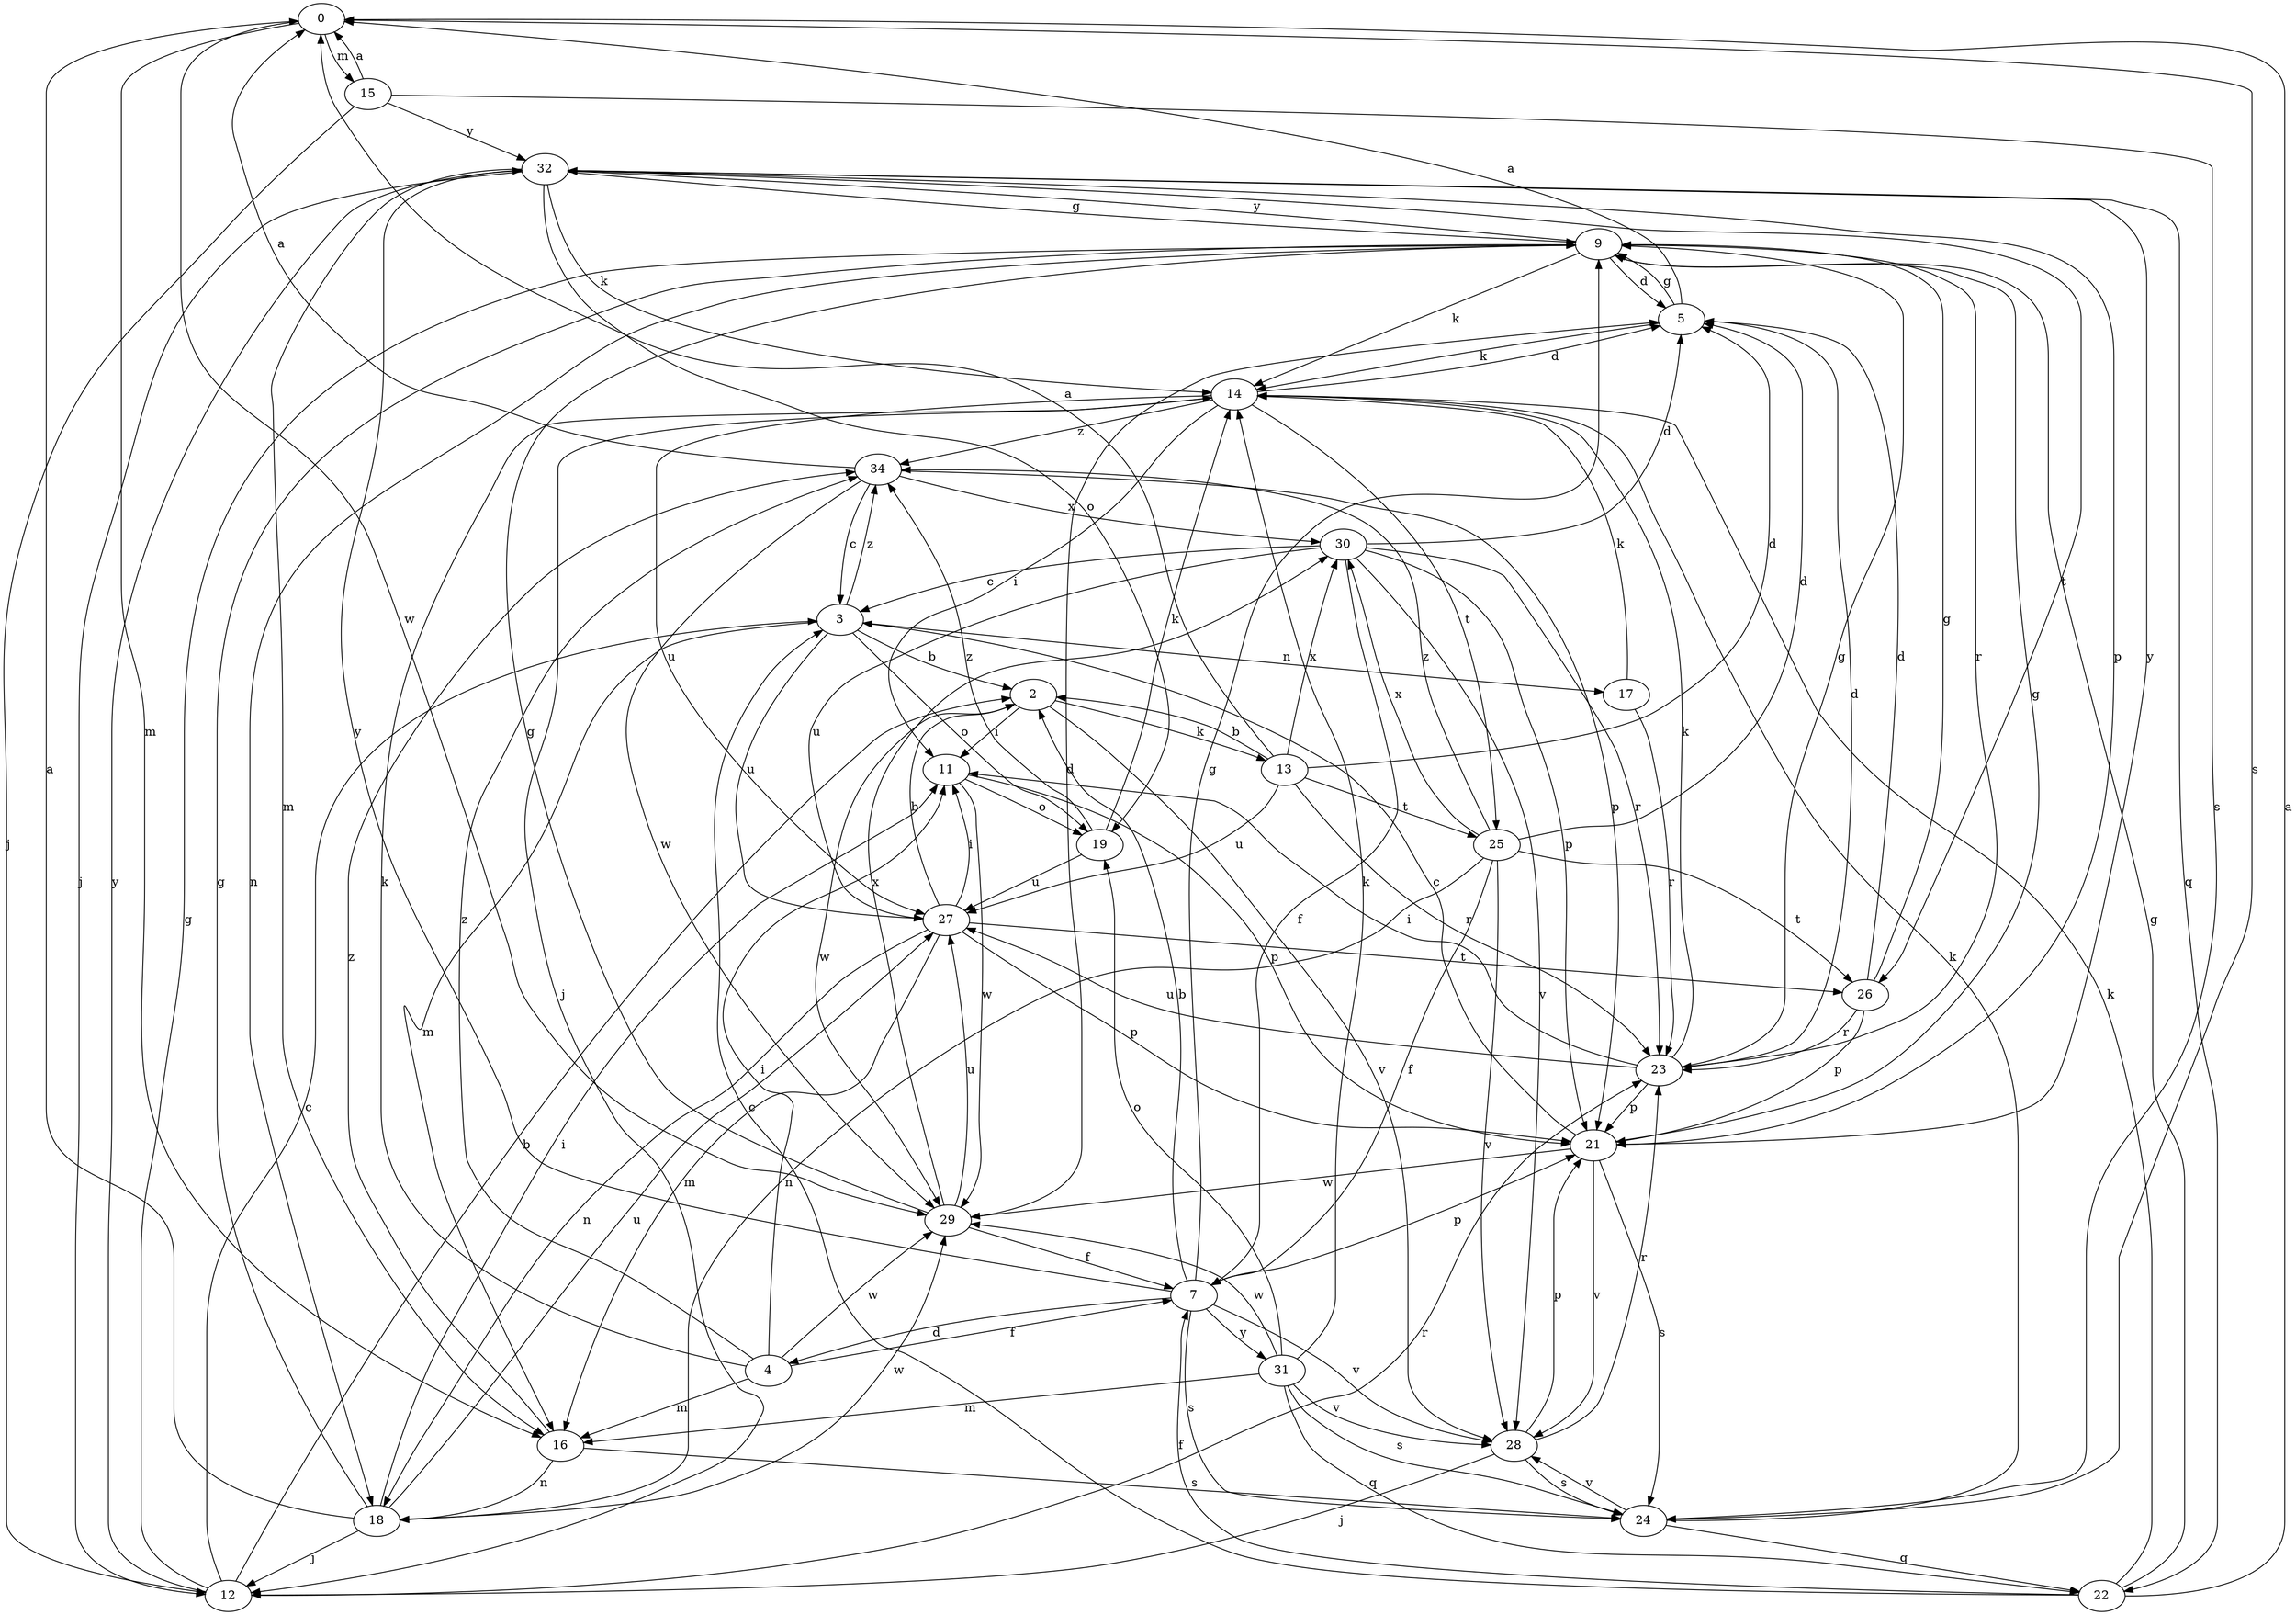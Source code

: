 strict digraph  {
0;
2;
3;
4;
5;
7;
9;
11;
12;
13;
14;
15;
16;
17;
18;
19;
21;
22;
23;
24;
25;
26;
27;
28;
29;
30;
31;
32;
34;
0 -> 15  [label=m];
0 -> 16  [label=m];
0 -> 24  [label=s];
0 -> 29  [label=w];
2 -> 11  [label=i];
2 -> 13  [label=k];
2 -> 28  [label=v];
2 -> 29  [label=w];
3 -> 2  [label=b];
3 -> 16  [label=m];
3 -> 17  [label=n];
3 -> 19  [label=o];
3 -> 27  [label=u];
3 -> 34  [label=z];
4 -> 7  [label=f];
4 -> 11  [label=i];
4 -> 14  [label=k];
4 -> 16  [label=m];
4 -> 29  [label=w];
4 -> 34  [label=z];
5 -> 0  [label=a];
5 -> 9  [label=g];
5 -> 14  [label=k];
7 -> 2  [label=b];
7 -> 4  [label=d];
7 -> 9  [label=g];
7 -> 21  [label=p];
7 -> 24  [label=s];
7 -> 28  [label=v];
7 -> 31  [label=y];
7 -> 32  [label=y];
9 -> 5  [label=d];
9 -> 14  [label=k];
9 -> 18  [label=n];
9 -> 23  [label=r];
9 -> 32  [label=y];
11 -> 19  [label=o];
11 -> 21  [label=p];
11 -> 29  [label=w];
12 -> 2  [label=b];
12 -> 3  [label=c];
12 -> 9  [label=g];
12 -> 23  [label=r];
12 -> 32  [label=y];
13 -> 0  [label=a];
13 -> 2  [label=b];
13 -> 5  [label=d];
13 -> 23  [label=r];
13 -> 25  [label=t];
13 -> 27  [label=u];
13 -> 30  [label=x];
14 -> 5  [label=d];
14 -> 11  [label=i];
14 -> 12  [label=j];
14 -> 25  [label=t];
14 -> 27  [label=u];
14 -> 34  [label=z];
15 -> 0  [label=a];
15 -> 12  [label=j];
15 -> 24  [label=s];
15 -> 32  [label=y];
16 -> 18  [label=n];
16 -> 24  [label=s];
16 -> 34  [label=z];
17 -> 14  [label=k];
17 -> 23  [label=r];
18 -> 0  [label=a];
18 -> 9  [label=g];
18 -> 11  [label=i];
18 -> 12  [label=j];
18 -> 27  [label=u];
18 -> 29  [label=w];
19 -> 14  [label=k];
19 -> 27  [label=u];
19 -> 34  [label=z];
21 -> 3  [label=c];
21 -> 9  [label=g];
21 -> 24  [label=s];
21 -> 28  [label=v];
21 -> 29  [label=w];
21 -> 32  [label=y];
22 -> 0  [label=a];
22 -> 3  [label=c];
22 -> 7  [label=f];
22 -> 9  [label=g];
22 -> 14  [label=k];
23 -> 5  [label=d];
23 -> 9  [label=g];
23 -> 11  [label=i];
23 -> 14  [label=k];
23 -> 21  [label=p];
23 -> 27  [label=u];
24 -> 14  [label=k];
24 -> 22  [label=q];
24 -> 28  [label=v];
25 -> 5  [label=d];
25 -> 7  [label=f];
25 -> 18  [label=n];
25 -> 26  [label=t];
25 -> 28  [label=v];
25 -> 30  [label=x];
25 -> 34  [label=z];
26 -> 5  [label=d];
26 -> 9  [label=g];
26 -> 21  [label=p];
26 -> 23  [label=r];
27 -> 2  [label=b];
27 -> 11  [label=i];
27 -> 16  [label=m];
27 -> 18  [label=n];
27 -> 21  [label=p];
27 -> 26  [label=t];
28 -> 12  [label=j];
28 -> 21  [label=p];
28 -> 23  [label=r];
28 -> 24  [label=s];
29 -> 5  [label=d];
29 -> 7  [label=f];
29 -> 9  [label=g];
29 -> 27  [label=u];
29 -> 30  [label=x];
30 -> 3  [label=c];
30 -> 5  [label=d];
30 -> 7  [label=f];
30 -> 21  [label=p];
30 -> 23  [label=r];
30 -> 27  [label=u];
30 -> 28  [label=v];
31 -> 14  [label=k];
31 -> 16  [label=m];
31 -> 19  [label=o];
31 -> 22  [label=q];
31 -> 24  [label=s];
31 -> 28  [label=v];
31 -> 29  [label=w];
32 -> 9  [label=g];
32 -> 12  [label=j];
32 -> 14  [label=k];
32 -> 16  [label=m];
32 -> 19  [label=o];
32 -> 21  [label=p];
32 -> 22  [label=q];
32 -> 26  [label=t];
34 -> 0  [label=a];
34 -> 3  [label=c];
34 -> 21  [label=p];
34 -> 29  [label=w];
34 -> 30  [label=x];
}
